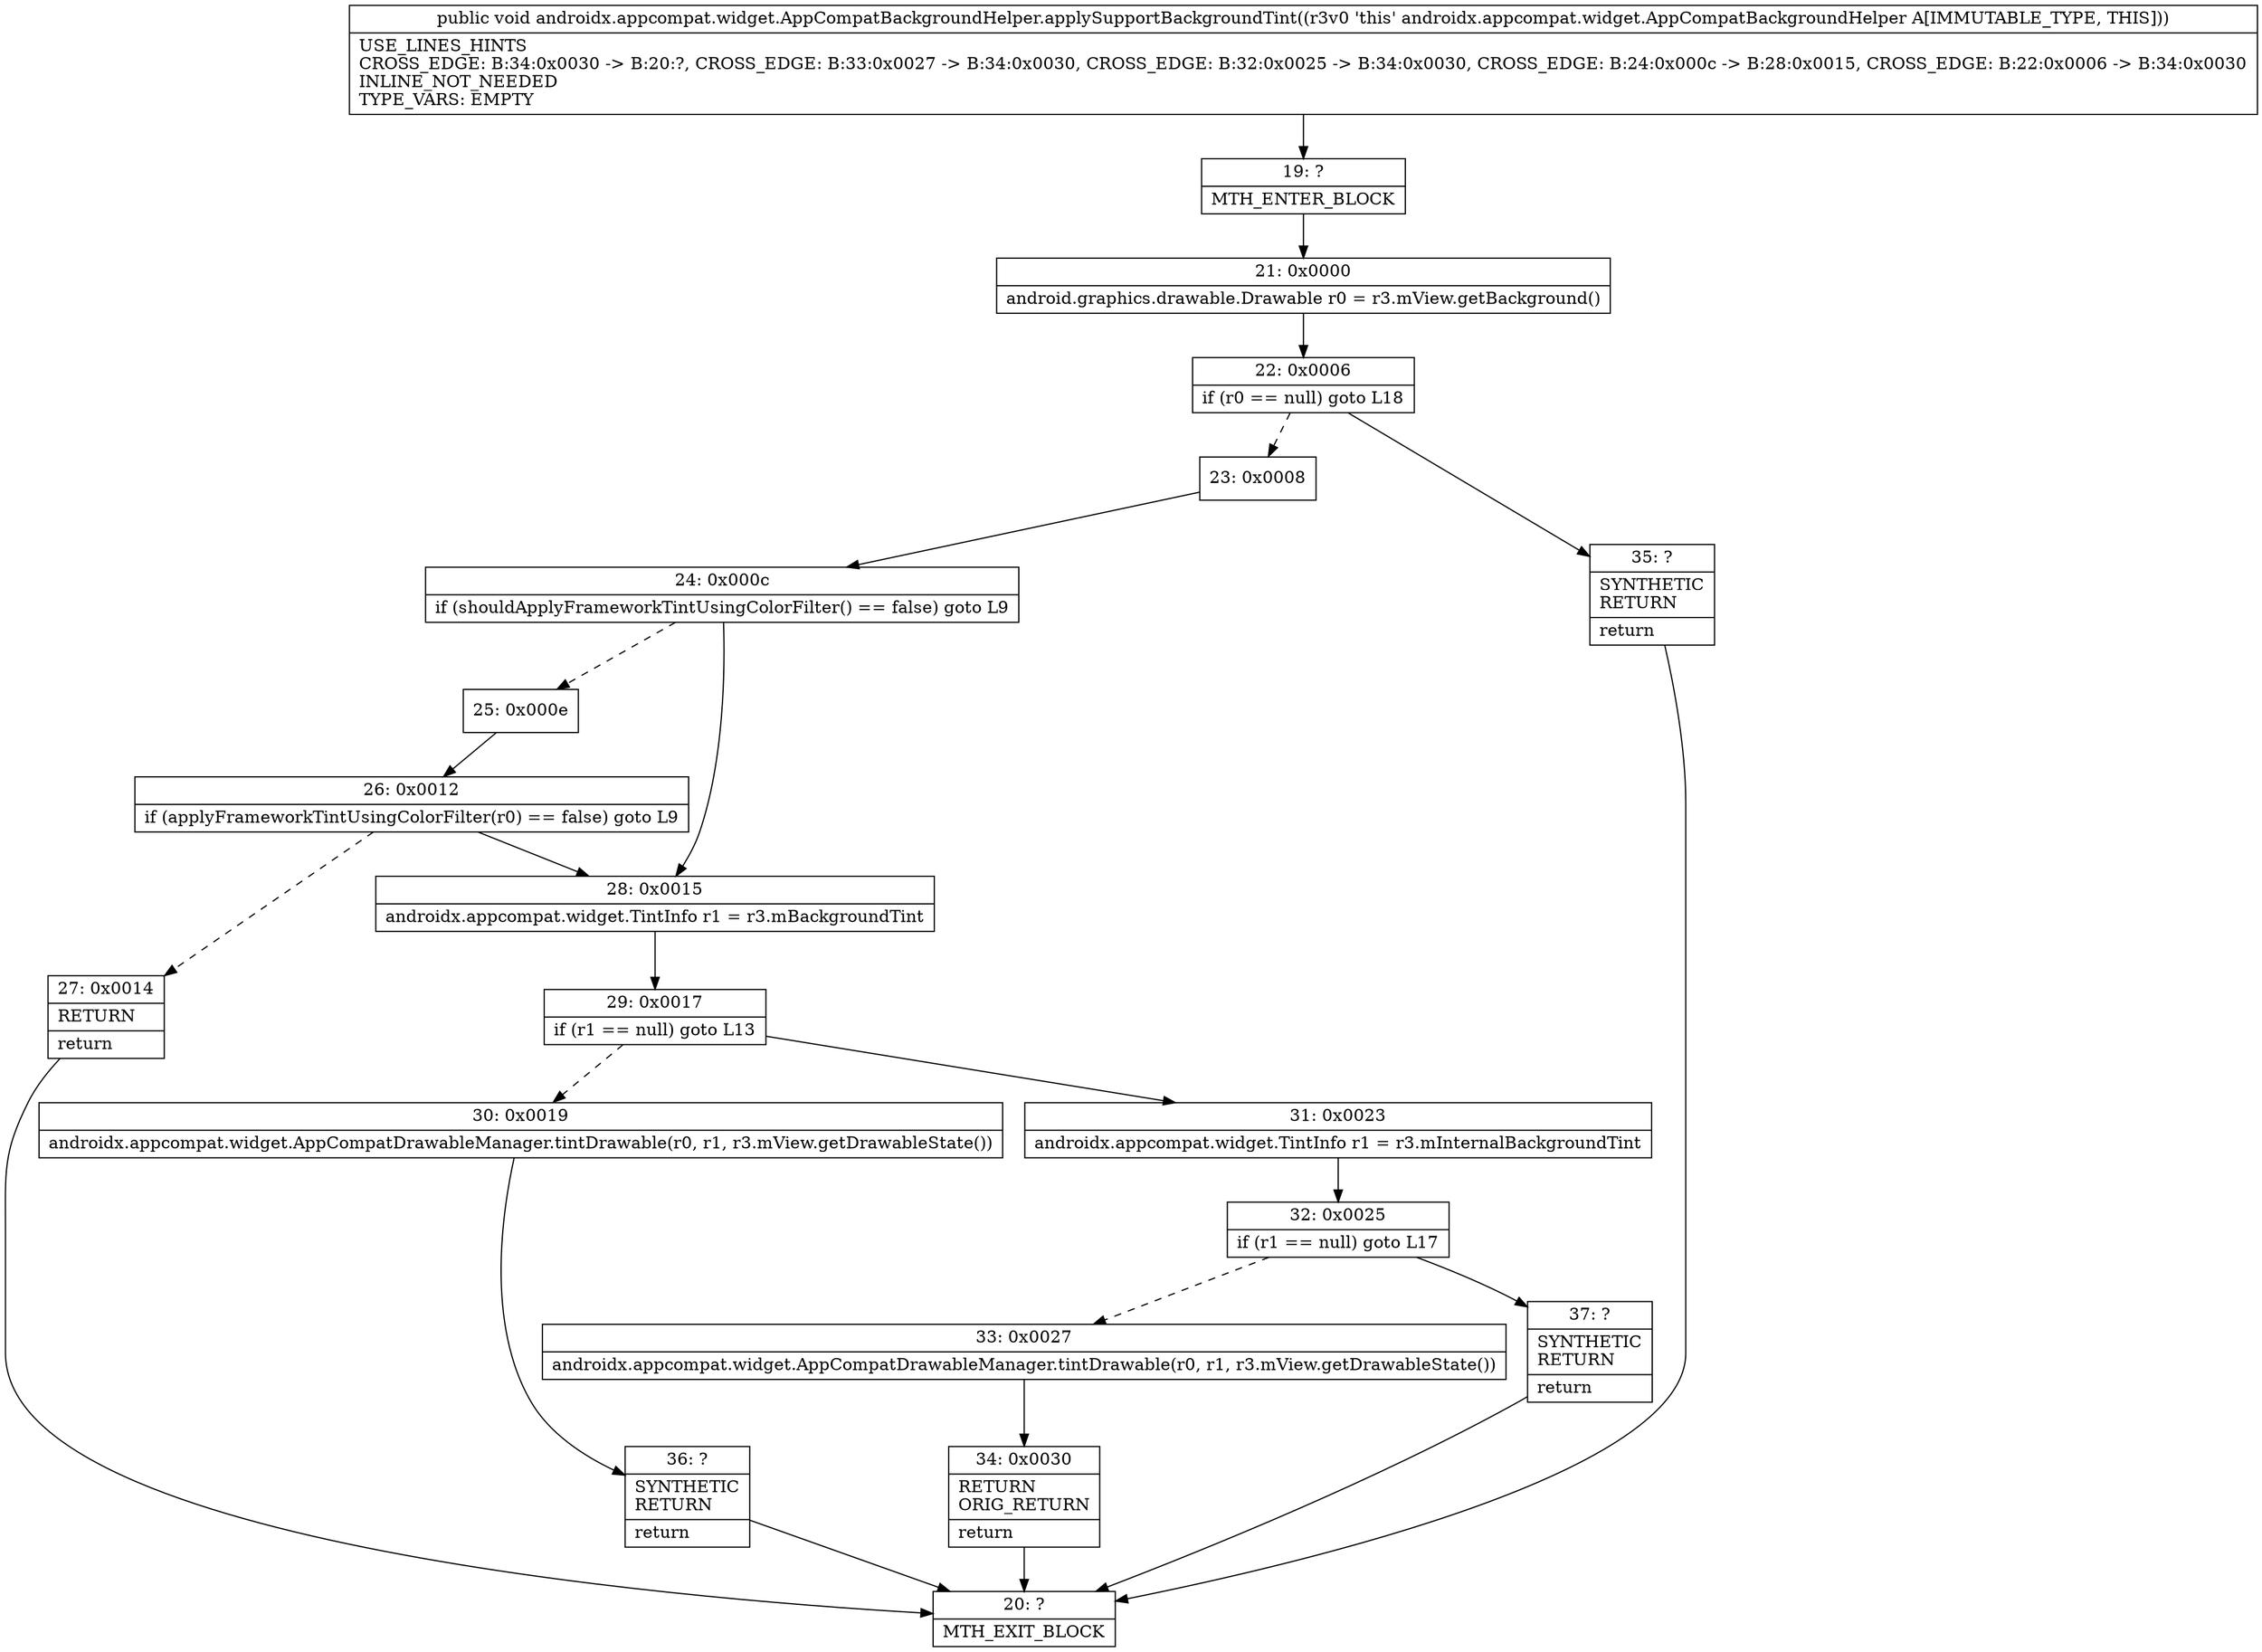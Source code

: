digraph "CFG forandroidx.appcompat.widget.AppCompatBackgroundHelper.applySupportBackgroundTint()V" {
Node_19 [shape=record,label="{19\:\ ?|MTH_ENTER_BLOCK\l}"];
Node_21 [shape=record,label="{21\:\ 0x0000|android.graphics.drawable.Drawable r0 = r3.mView.getBackground()\l}"];
Node_22 [shape=record,label="{22\:\ 0x0006|if (r0 == null) goto L18\l}"];
Node_23 [shape=record,label="{23\:\ 0x0008}"];
Node_24 [shape=record,label="{24\:\ 0x000c|if (shouldApplyFrameworkTintUsingColorFilter() == false) goto L9\l}"];
Node_25 [shape=record,label="{25\:\ 0x000e}"];
Node_26 [shape=record,label="{26\:\ 0x0012|if (applyFrameworkTintUsingColorFilter(r0) == false) goto L9\l}"];
Node_27 [shape=record,label="{27\:\ 0x0014|RETURN\l|return\l}"];
Node_20 [shape=record,label="{20\:\ ?|MTH_EXIT_BLOCK\l}"];
Node_28 [shape=record,label="{28\:\ 0x0015|androidx.appcompat.widget.TintInfo r1 = r3.mBackgroundTint\l}"];
Node_29 [shape=record,label="{29\:\ 0x0017|if (r1 == null) goto L13\l}"];
Node_30 [shape=record,label="{30\:\ 0x0019|androidx.appcompat.widget.AppCompatDrawableManager.tintDrawable(r0, r1, r3.mView.getDrawableState())\l}"];
Node_36 [shape=record,label="{36\:\ ?|SYNTHETIC\lRETURN\l|return\l}"];
Node_31 [shape=record,label="{31\:\ 0x0023|androidx.appcompat.widget.TintInfo r1 = r3.mInternalBackgroundTint\l}"];
Node_32 [shape=record,label="{32\:\ 0x0025|if (r1 == null) goto L17\l}"];
Node_33 [shape=record,label="{33\:\ 0x0027|androidx.appcompat.widget.AppCompatDrawableManager.tintDrawable(r0, r1, r3.mView.getDrawableState())\l}"];
Node_34 [shape=record,label="{34\:\ 0x0030|RETURN\lORIG_RETURN\l|return\l}"];
Node_37 [shape=record,label="{37\:\ ?|SYNTHETIC\lRETURN\l|return\l}"];
Node_35 [shape=record,label="{35\:\ ?|SYNTHETIC\lRETURN\l|return\l}"];
MethodNode[shape=record,label="{public void androidx.appcompat.widget.AppCompatBackgroundHelper.applySupportBackgroundTint((r3v0 'this' androidx.appcompat.widget.AppCompatBackgroundHelper A[IMMUTABLE_TYPE, THIS]))  | USE_LINES_HINTS\lCROSS_EDGE: B:34:0x0030 \-\> B:20:?, CROSS_EDGE: B:33:0x0027 \-\> B:34:0x0030, CROSS_EDGE: B:32:0x0025 \-\> B:34:0x0030, CROSS_EDGE: B:24:0x000c \-\> B:28:0x0015, CROSS_EDGE: B:22:0x0006 \-\> B:34:0x0030\lINLINE_NOT_NEEDED\lTYPE_VARS: EMPTY\l}"];
MethodNode -> Node_19;Node_19 -> Node_21;
Node_21 -> Node_22;
Node_22 -> Node_23[style=dashed];
Node_22 -> Node_35;
Node_23 -> Node_24;
Node_24 -> Node_25[style=dashed];
Node_24 -> Node_28;
Node_25 -> Node_26;
Node_26 -> Node_27[style=dashed];
Node_26 -> Node_28;
Node_27 -> Node_20;
Node_28 -> Node_29;
Node_29 -> Node_30[style=dashed];
Node_29 -> Node_31;
Node_30 -> Node_36;
Node_36 -> Node_20;
Node_31 -> Node_32;
Node_32 -> Node_33[style=dashed];
Node_32 -> Node_37;
Node_33 -> Node_34;
Node_34 -> Node_20;
Node_37 -> Node_20;
Node_35 -> Node_20;
}

